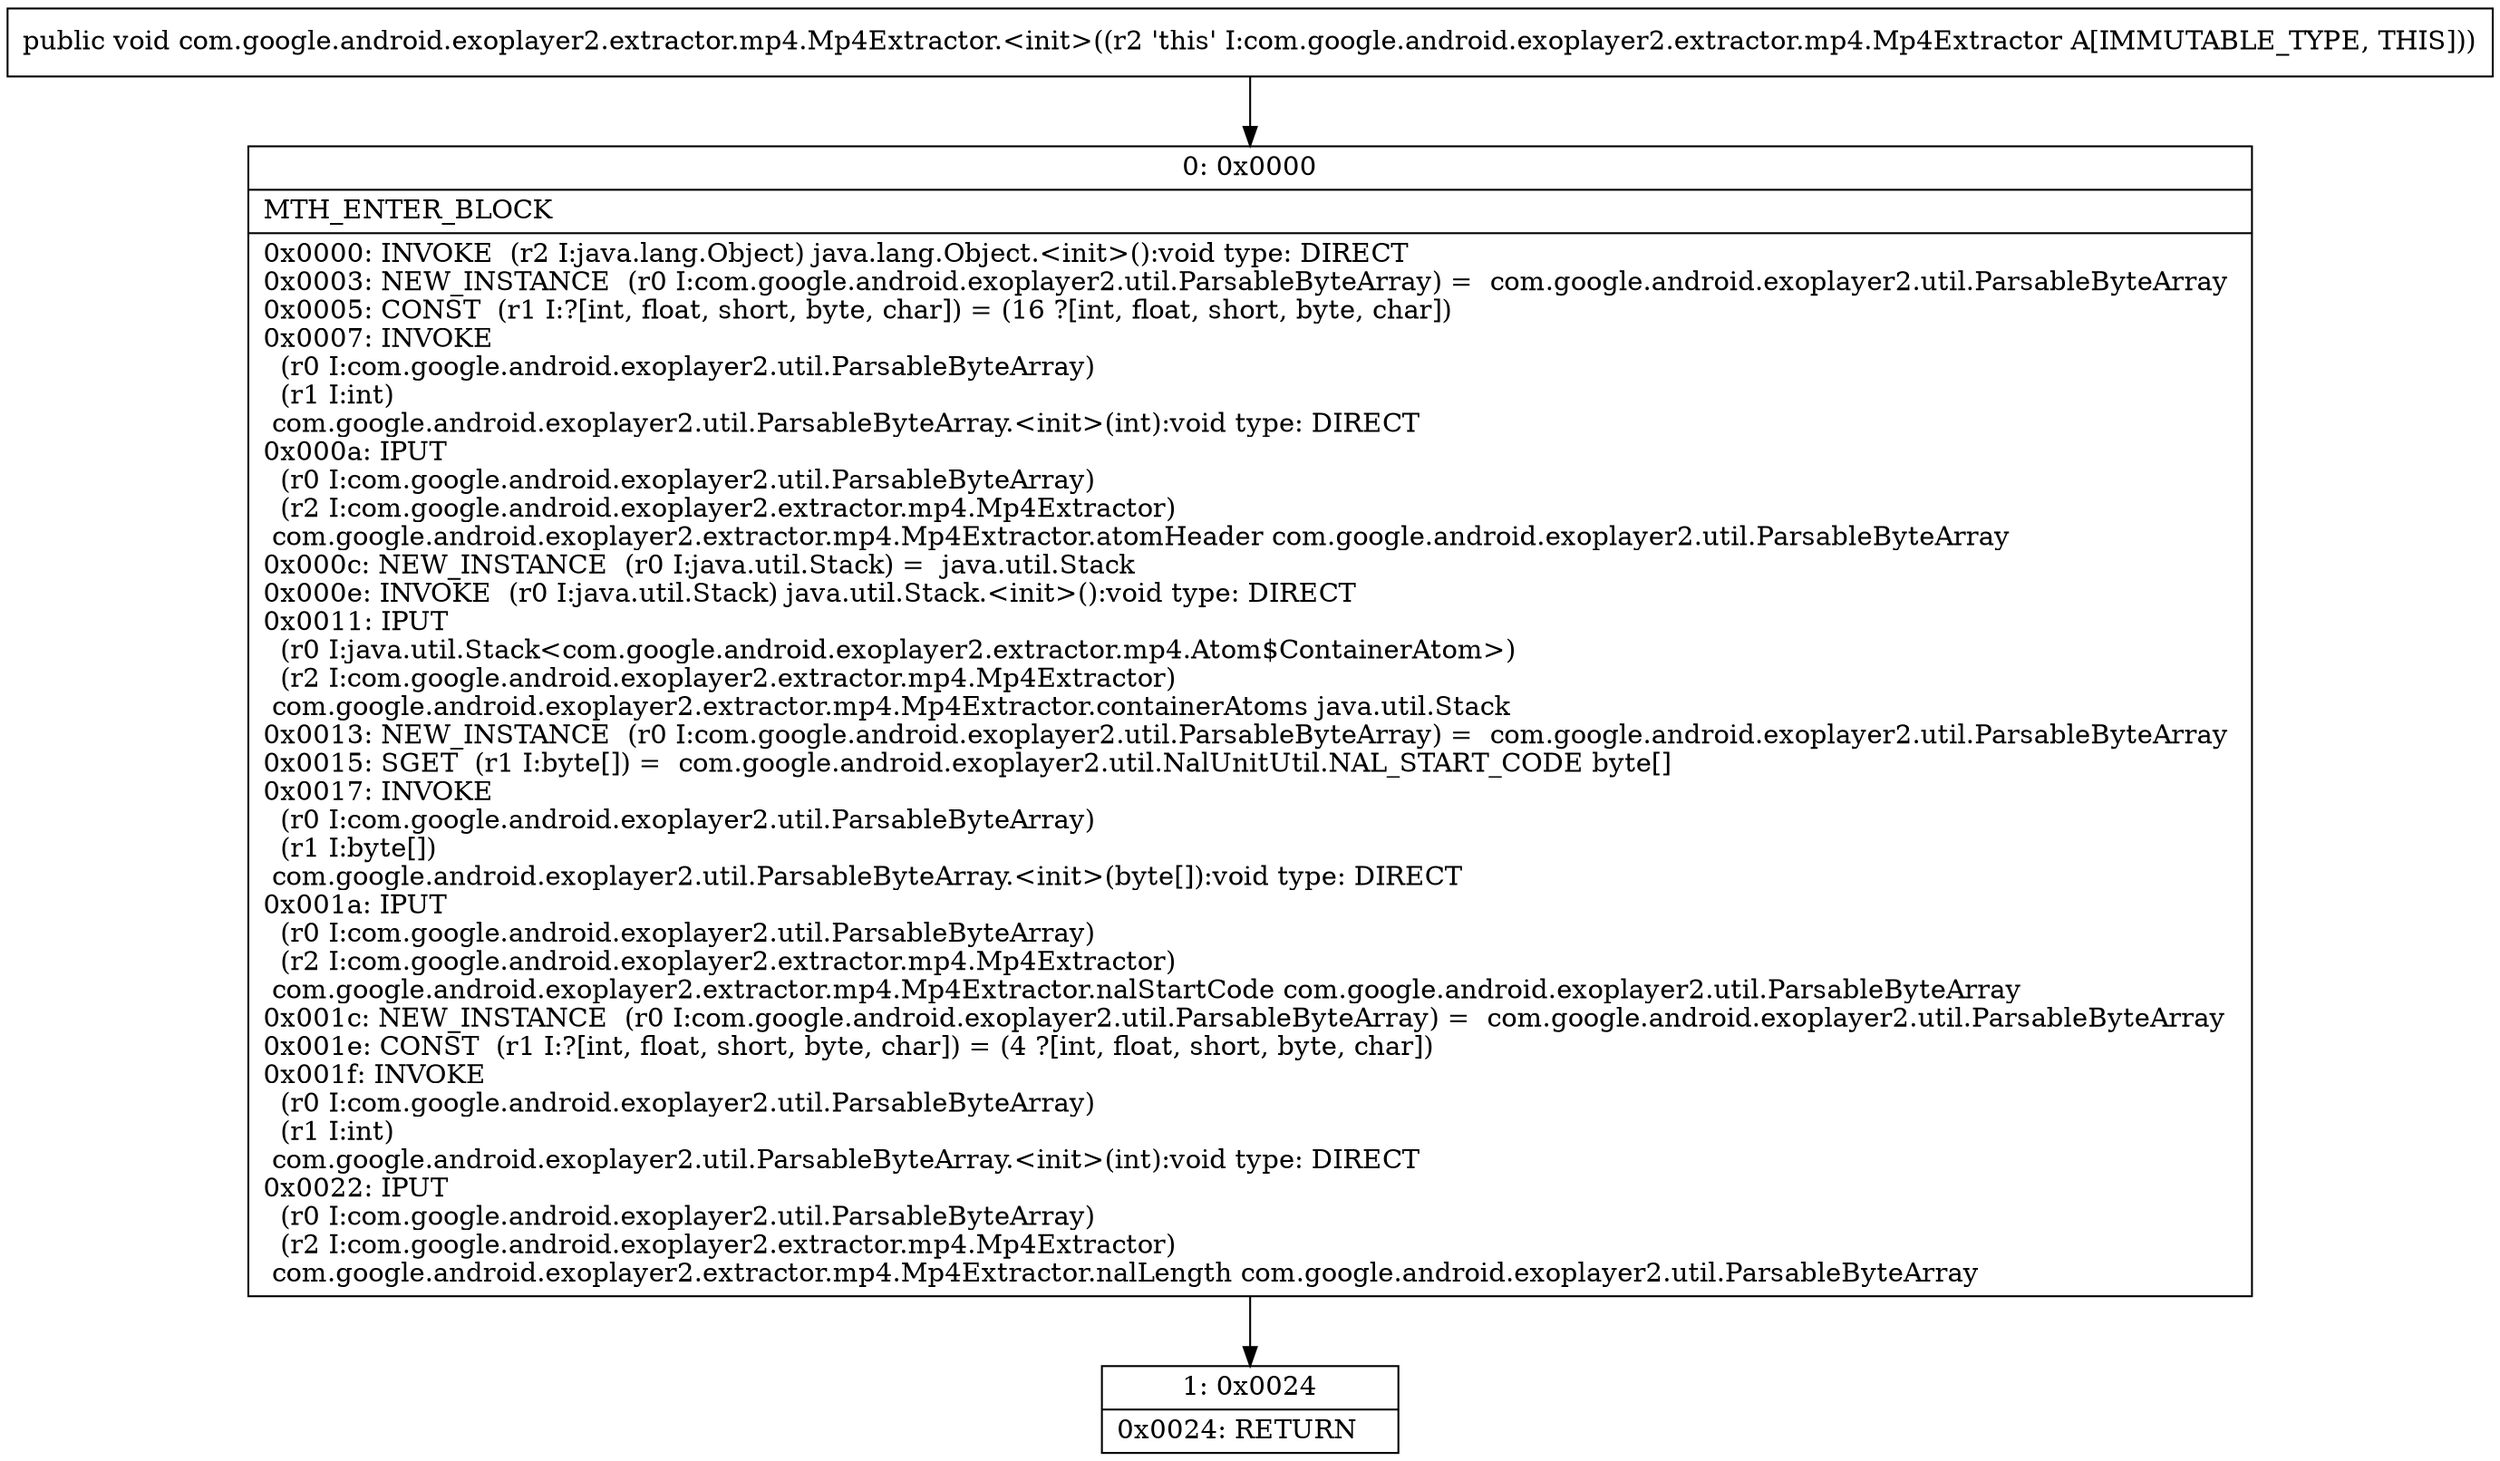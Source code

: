 digraph "CFG forcom.google.android.exoplayer2.extractor.mp4.Mp4Extractor.\<init\>()V" {
Node_0 [shape=record,label="{0\:\ 0x0000|MTH_ENTER_BLOCK\l|0x0000: INVOKE  (r2 I:java.lang.Object) java.lang.Object.\<init\>():void type: DIRECT \l0x0003: NEW_INSTANCE  (r0 I:com.google.android.exoplayer2.util.ParsableByteArray) =  com.google.android.exoplayer2.util.ParsableByteArray \l0x0005: CONST  (r1 I:?[int, float, short, byte, char]) = (16 ?[int, float, short, byte, char]) \l0x0007: INVOKE  \l  (r0 I:com.google.android.exoplayer2.util.ParsableByteArray)\l  (r1 I:int)\l com.google.android.exoplayer2.util.ParsableByteArray.\<init\>(int):void type: DIRECT \l0x000a: IPUT  \l  (r0 I:com.google.android.exoplayer2.util.ParsableByteArray)\l  (r2 I:com.google.android.exoplayer2.extractor.mp4.Mp4Extractor)\l com.google.android.exoplayer2.extractor.mp4.Mp4Extractor.atomHeader com.google.android.exoplayer2.util.ParsableByteArray \l0x000c: NEW_INSTANCE  (r0 I:java.util.Stack) =  java.util.Stack \l0x000e: INVOKE  (r0 I:java.util.Stack) java.util.Stack.\<init\>():void type: DIRECT \l0x0011: IPUT  \l  (r0 I:java.util.Stack\<com.google.android.exoplayer2.extractor.mp4.Atom$ContainerAtom\>)\l  (r2 I:com.google.android.exoplayer2.extractor.mp4.Mp4Extractor)\l com.google.android.exoplayer2.extractor.mp4.Mp4Extractor.containerAtoms java.util.Stack \l0x0013: NEW_INSTANCE  (r0 I:com.google.android.exoplayer2.util.ParsableByteArray) =  com.google.android.exoplayer2.util.ParsableByteArray \l0x0015: SGET  (r1 I:byte[]) =  com.google.android.exoplayer2.util.NalUnitUtil.NAL_START_CODE byte[] \l0x0017: INVOKE  \l  (r0 I:com.google.android.exoplayer2.util.ParsableByteArray)\l  (r1 I:byte[])\l com.google.android.exoplayer2.util.ParsableByteArray.\<init\>(byte[]):void type: DIRECT \l0x001a: IPUT  \l  (r0 I:com.google.android.exoplayer2.util.ParsableByteArray)\l  (r2 I:com.google.android.exoplayer2.extractor.mp4.Mp4Extractor)\l com.google.android.exoplayer2.extractor.mp4.Mp4Extractor.nalStartCode com.google.android.exoplayer2.util.ParsableByteArray \l0x001c: NEW_INSTANCE  (r0 I:com.google.android.exoplayer2.util.ParsableByteArray) =  com.google.android.exoplayer2.util.ParsableByteArray \l0x001e: CONST  (r1 I:?[int, float, short, byte, char]) = (4 ?[int, float, short, byte, char]) \l0x001f: INVOKE  \l  (r0 I:com.google.android.exoplayer2.util.ParsableByteArray)\l  (r1 I:int)\l com.google.android.exoplayer2.util.ParsableByteArray.\<init\>(int):void type: DIRECT \l0x0022: IPUT  \l  (r0 I:com.google.android.exoplayer2.util.ParsableByteArray)\l  (r2 I:com.google.android.exoplayer2.extractor.mp4.Mp4Extractor)\l com.google.android.exoplayer2.extractor.mp4.Mp4Extractor.nalLength com.google.android.exoplayer2.util.ParsableByteArray \l}"];
Node_1 [shape=record,label="{1\:\ 0x0024|0x0024: RETURN   \l}"];
MethodNode[shape=record,label="{public void com.google.android.exoplayer2.extractor.mp4.Mp4Extractor.\<init\>((r2 'this' I:com.google.android.exoplayer2.extractor.mp4.Mp4Extractor A[IMMUTABLE_TYPE, THIS])) }"];
MethodNode -> Node_0;
Node_0 -> Node_1;
}


